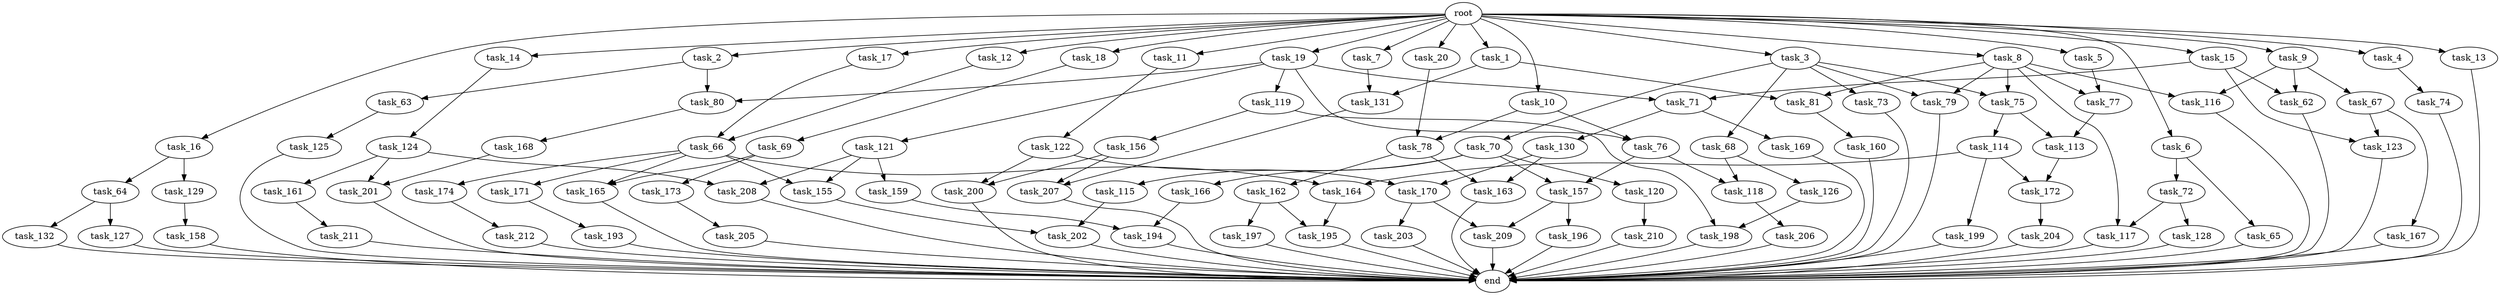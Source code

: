 digraph G {
  task_67 [size="42090679500.800003"];
  task_132 [size="13743895347.200001"];
  task_12 [size="102.400000"];
  task_201 [size="107374182400.000000"];
  task_5 [size="102.400000"];
  task_162 [size="42090679500.800003"];
  task_193 [size="3435973836.800000"];
  task_63 [size="69578470195.199997"];
  task_196 [size="3435973836.800000"];
  task_164 [size="15461882265.600000"];
  task_17 [size="102.400000"];
  task_2 [size="102.400000"];
  task_121 [size="42090679500.800003"];
  task_208 [size="127990025420.800003"];
  task_168 [size="42090679500.800003"];
  task_161 [size="85899345920.000000"];
  task_166 [size="7730941132.800000"];
  task_169 [size="54975581388.800003"];
  task_128 [size="30923764531.200001"];
  task_131 [size="127990025420.800003"];
  task_207 [size="11166914969.600000"];
  task_79 [size="42949672960.000000"];
  task_198 [size="77309411328.000000"];
  task_77 [size="76450417868.800003"];
  task_163 [size="55834574848.000000"];
  task_11 [size="102.400000"];
  task_71 [size="111669149696.000000"];
  task_167 [size="7730941132.800000"];
  task_15 [size="102.400000"];
  task_117 [size="52398601011.200005"];
  task_64 [size="42090679500.800003"];
  task_156 [size="7730941132.800000"];
  task_76 [size="49821620633.600006"];
  root [size="0.000000"];
  task_72 [size="3435973836.800000"];
  task_69 [size="7730941132.800000"];
  task_119 [size="42090679500.800003"];
  task_130 [size="54975581388.800003"];
  task_74 [size="3435973836.800000"];
  task_114 [size="69578470195.199997"];
  task_8 [size="102.400000"];
  task_155 [size="49821620633.600006"];
  task_18 [size="102.400000"];
  task_172 [size="21474836480.000000"];
  task_122 [size="7730941132.800000"];
  task_81 [size="63565515980.800003"];
  task_126 [size="85899345920.000000"];
  task_66 [size="116823110451.200012"];
  task_206 [size="13743895347.200001"];
  task_78 [size="21474836480.000000"];
  task_165 [size="38654705664.000000"];
  task_73 [size="21474836480.000000"];
  task_116 [size="63565515980.800003"];
  task_199 [size="7730941132.800000"];
  task_1 [size="102.400000"];
  task_3 [size="102.400000"];
  task_200 [size="6871947673.600000"];
  task_212 [size="13743895347.200001"];
  task_157 [size="11166914969.600000"];
  task_75 [size="42949672960.000000"];
  task_9 [size="102.400000"];
  task_4 [size="102.400000"];
  end [size="0.000000"];
  task_123 [size="77309411328.000000"];
  task_16 [size="102.400000"];
  task_158 [size="21474836480.000000"];
  task_19 [size="102.400000"];
  task_159 [size="42090679500.800003"];
  task_174 [size="7730941132.800000"];
  task_20 [size="102.400000"];
  task_6 [size="102.400000"];
  task_127 [size="13743895347.200001"];
  task_160 [size="7730941132.800000"];
  task_170 [size="17179869184.000000"];
  task_62 [size="111669149696.000000"];
  task_65 [size="3435973836.800000"];
  task_115 [size="7730941132.800000"];
  task_7 [size="102.400000"];
  task_202 [size="91053306675.200012"];
  task_118 [size="89335319756.800003"];
  task_120 [size="7730941132.800000"];
  task_125 [size="69578470195.199997"];
  task_204 [size="7730941132.800000"];
  task_124 [size="42090679500.800003"];
  task_80 [size="111669149696.000000"];
  task_129 [size="42090679500.800003"];
  task_68 [size="21474836480.000000"];
  task_211 [size="21474836480.000000"];
  task_203 [size="30923764531.200001"];
  task_173 [size="30923764531.200001"];
  task_113 [size="73014444032.000000"];
  task_195 [size="91053306675.200012"];
  task_171 [size="7730941132.800000"];
  task_70 [size="21474836480.000000"];
  task_209 [size="34359738368.000000"];
  task_194 [size="55834574848.000000"];
  task_197 [size="21474836480.000000"];
  task_13 [size="102.400000"];
  task_10 [size="102.400000"];
  task_205 [size="69578470195.199997"];
  task_14 [size="102.400000"];
  task_210 [size="21474836480.000000"];

  task_67 -> task_123 [size="75497472.000000"];
  task_67 -> task_167 [size="75497472.000000"];
  task_132 -> end [size="1.000000"];
  task_12 -> task_66 [size="838860800.000000"];
  task_201 -> end [size="1.000000"];
  task_5 -> task_77 [size="536870912.000000"];
  task_162 -> task_195 [size="209715200.000000"];
  task_162 -> task_197 [size="209715200.000000"];
  task_193 -> end [size="1.000000"];
  task_63 -> task_125 [size="679477248.000000"];
  task_196 -> end [size="1.000000"];
  task_164 -> task_195 [size="679477248.000000"];
  task_17 -> task_66 [size="301989888.000000"];
  task_2 -> task_63 [size="679477248.000000"];
  task_2 -> task_80 [size="679477248.000000"];
  task_121 -> task_208 [size="411041792.000000"];
  task_121 -> task_155 [size="411041792.000000"];
  task_121 -> task_159 [size="411041792.000000"];
  task_208 -> end [size="1.000000"];
  task_168 -> task_201 [size="209715200.000000"];
  task_161 -> task_211 [size="209715200.000000"];
  task_166 -> task_194 [size="411041792.000000"];
  task_169 -> end [size="1.000000"];
  task_128 -> end [size="1.000000"];
  task_131 -> task_207 [size="75497472.000000"];
  task_207 -> end [size="1.000000"];
  task_79 -> end [size="1.000000"];
  task_198 -> end [size="1.000000"];
  task_77 -> task_113 [size="33554432.000000"];
  task_163 -> end [size="1.000000"];
  task_11 -> task_122 [size="75497472.000000"];
  task_71 -> task_169 [size="536870912.000000"];
  task_71 -> task_130 [size="536870912.000000"];
  task_167 -> end [size="1.000000"];
  task_15 -> task_123 [size="679477248.000000"];
  task_15 -> task_62 [size="679477248.000000"];
  task_15 -> task_71 [size="679477248.000000"];
  task_117 -> end [size="1.000000"];
  task_64 -> task_132 [size="134217728.000000"];
  task_64 -> task_127 [size="134217728.000000"];
  task_156 -> task_207 [size="33554432.000000"];
  task_156 -> task_200 [size="33554432.000000"];
  task_76 -> task_118 [size="33554432.000000"];
  task_76 -> task_157 [size="33554432.000000"];
  root -> task_7 [size="1.000000"];
  root -> task_8 [size="1.000000"];
  root -> task_20 [size="1.000000"];
  root -> task_12 [size="1.000000"];
  root -> task_18 [size="1.000000"];
  root -> task_1 [size="1.000000"];
  root -> task_3 [size="1.000000"];
  root -> task_16 [size="1.000000"];
  root -> task_19 [size="1.000000"];
  root -> task_5 [size="1.000000"];
  root -> task_10 [size="1.000000"];
  root -> task_6 [size="1.000000"];
  root -> task_17 [size="1.000000"];
  root -> task_9 [size="1.000000"];
  root -> task_11 [size="1.000000"];
  root -> task_4 [size="1.000000"];
  root -> task_13 [size="1.000000"];
  root -> task_2 [size="1.000000"];
  root -> task_14 [size="1.000000"];
  root -> task_15 [size="1.000000"];
  task_72 -> task_128 [size="301989888.000000"];
  task_72 -> task_117 [size="301989888.000000"];
  task_69 -> task_173 [size="301989888.000000"];
  task_69 -> task_165 [size="301989888.000000"];
  task_119 -> task_156 [size="75497472.000000"];
  task_119 -> task_198 [size="75497472.000000"];
  task_130 -> task_170 [size="134217728.000000"];
  task_130 -> task_163 [size="134217728.000000"];
  task_74 -> end [size="1.000000"];
  task_114 -> task_172 [size="75497472.000000"];
  task_114 -> task_199 [size="75497472.000000"];
  task_114 -> task_164 [size="75497472.000000"];
  task_8 -> task_116 [size="209715200.000000"];
  task_8 -> task_75 [size="209715200.000000"];
  task_8 -> task_77 [size="209715200.000000"];
  task_8 -> task_117 [size="209715200.000000"];
  task_8 -> task_79 [size="209715200.000000"];
  task_8 -> task_81 [size="209715200.000000"];
  task_155 -> task_202 [size="209715200.000000"];
  task_18 -> task_69 [size="75497472.000000"];
  task_172 -> task_204 [size="75497472.000000"];
  task_122 -> task_170 [size="33554432.000000"];
  task_122 -> task_200 [size="33554432.000000"];
  task_81 -> task_160 [size="75497472.000000"];
  task_126 -> task_198 [size="679477248.000000"];
  task_66 -> task_174 [size="75497472.000000"];
  task_66 -> task_171 [size="75497472.000000"];
  task_66 -> task_164 [size="75497472.000000"];
  task_66 -> task_155 [size="75497472.000000"];
  task_66 -> task_165 [size="75497472.000000"];
  task_206 -> end [size="1.000000"];
  task_78 -> task_163 [size="411041792.000000"];
  task_78 -> task_162 [size="411041792.000000"];
  task_165 -> end [size="1.000000"];
  task_73 -> end [size="1.000000"];
  task_116 -> end [size="1.000000"];
  task_199 -> end [size="1.000000"];
  task_1 -> task_131 [size="411041792.000000"];
  task_1 -> task_81 [size="411041792.000000"];
  task_3 -> task_79 [size="209715200.000000"];
  task_3 -> task_75 [size="209715200.000000"];
  task_3 -> task_70 [size="209715200.000000"];
  task_3 -> task_73 [size="209715200.000000"];
  task_3 -> task_68 [size="209715200.000000"];
  task_200 -> end [size="1.000000"];
  task_212 -> end [size="1.000000"];
  task_157 -> task_196 [size="33554432.000000"];
  task_157 -> task_209 [size="33554432.000000"];
  task_75 -> task_114 [size="679477248.000000"];
  task_75 -> task_113 [size="679477248.000000"];
  task_9 -> task_67 [size="411041792.000000"];
  task_9 -> task_116 [size="411041792.000000"];
  task_9 -> task_62 [size="411041792.000000"];
  task_4 -> task_74 [size="33554432.000000"];
  task_123 -> end [size="1.000000"];
  task_16 -> task_64 [size="411041792.000000"];
  task_16 -> task_129 [size="411041792.000000"];
  task_158 -> end [size="1.000000"];
  task_19 -> task_119 [size="411041792.000000"];
  task_19 -> task_71 [size="411041792.000000"];
  task_19 -> task_121 [size="411041792.000000"];
  task_19 -> task_80 [size="411041792.000000"];
  task_19 -> task_76 [size="411041792.000000"];
  task_159 -> task_194 [size="134217728.000000"];
  task_174 -> task_212 [size="134217728.000000"];
  task_20 -> task_78 [size="134217728.000000"];
  task_6 -> task_65 [size="33554432.000000"];
  task_6 -> task_72 [size="33554432.000000"];
  task_127 -> end [size="1.000000"];
  task_160 -> end [size="1.000000"];
  task_170 -> task_203 [size="301989888.000000"];
  task_170 -> task_209 [size="301989888.000000"];
  task_62 -> end [size="1.000000"];
  task_65 -> end [size="1.000000"];
  task_115 -> task_202 [size="679477248.000000"];
  task_7 -> task_131 [size="838860800.000000"];
  task_202 -> end [size="1.000000"];
  task_118 -> task_206 [size="134217728.000000"];
  task_120 -> task_210 [size="209715200.000000"];
  task_125 -> end [size="1.000000"];
  task_204 -> end [size="1.000000"];
  task_124 -> task_208 [size="838860800.000000"];
  task_124 -> task_201 [size="838860800.000000"];
  task_124 -> task_161 [size="838860800.000000"];
  task_80 -> task_168 [size="411041792.000000"];
  task_129 -> task_158 [size="209715200.000000"];
  task_68 -> task_118 [size="838860800.000000"];
  task_68 -> task_126 [size="838860800.000000"];
  task_211 -> end [size="1.000000"];
  task_203 -> end [size="1.000000"];
  task_173 -> task_205 [size="679477248.000000"];
  task_113 -> task_172 [size="134217728.000000"];
  task_195 -> end [size="1.000000"];
  task_171 -> task_193 [size="33554432.000000"];
  task_70 -> task_166 [size="75497472.000000"];
  task_70 -> task_115 [size="75497472.000000"];
  task_70 -> task_120 [size="75497472.000000"];
  task_70 -> task_157 [size="75497472.000000"];
  task_209 -> end [size="1.000000"];
  task_194 -> end [size="1.000000"];
  task_197 -> end [size="1.000000"];
  task_13 -> end [size="1.000000"];
  task_10 -> task_76 [size="75497472.000000"];
  task_10 -> task_78 [size="75497472.000000"];
  task_205 -> end [size="1.000000"];
  task_14 -> task_124 [size="411041792.000000"];
  task_210 -> end [size="1.000000"];
}
